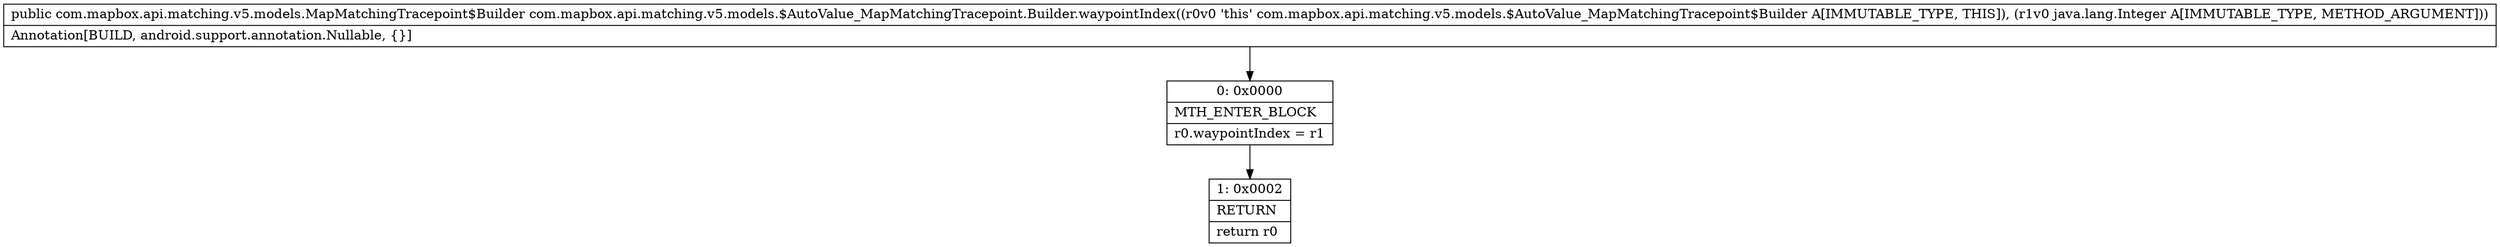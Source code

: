 digraph "CFG forcom.mapbox.api.matching.v5.models.$AutoValue_MapMatchingTracepoint.Builder.waypointIndex(Ljava\/lang\/Integer;)Lcom\/mapbox\/api\/matching\/v5\/models\/MapMatchingTracepoint$Builder;" {
Node_0 [shape=record,label="{0\:\ 0x0000|MTH_ENTER_BLOCK\l|r0.waypointIndex = r1\l}"];
Node_1 [shape=record,label="{1\:\ 0x0002|RETURN\l|return r0\l}"];
MethodNode[shape=record,label="{public com.mapbox.api.matching.v5.models.MapMatchingTracepoint$Builder com.mapbox.api.matching.v5.models.$AutoValue_MapMatchingTracepoint.Builder.waypointIndex((r0v0 'this' com.mapbox.api.matching.v5.models.$AutoValue_MapMatchingTracepoint$Builder A[IMMUTABLE_TYPE, THIS]), (r1v0 java.lang.Integer A[IMMUTABLE_TYPE, METHOD_ARGUMENT]))  | Annotation[BUILD, android.support.annotation.Nullable, \{\}]\l}"];
MethodNode -> Node_0;
Node_0 -> Node_1;
}

